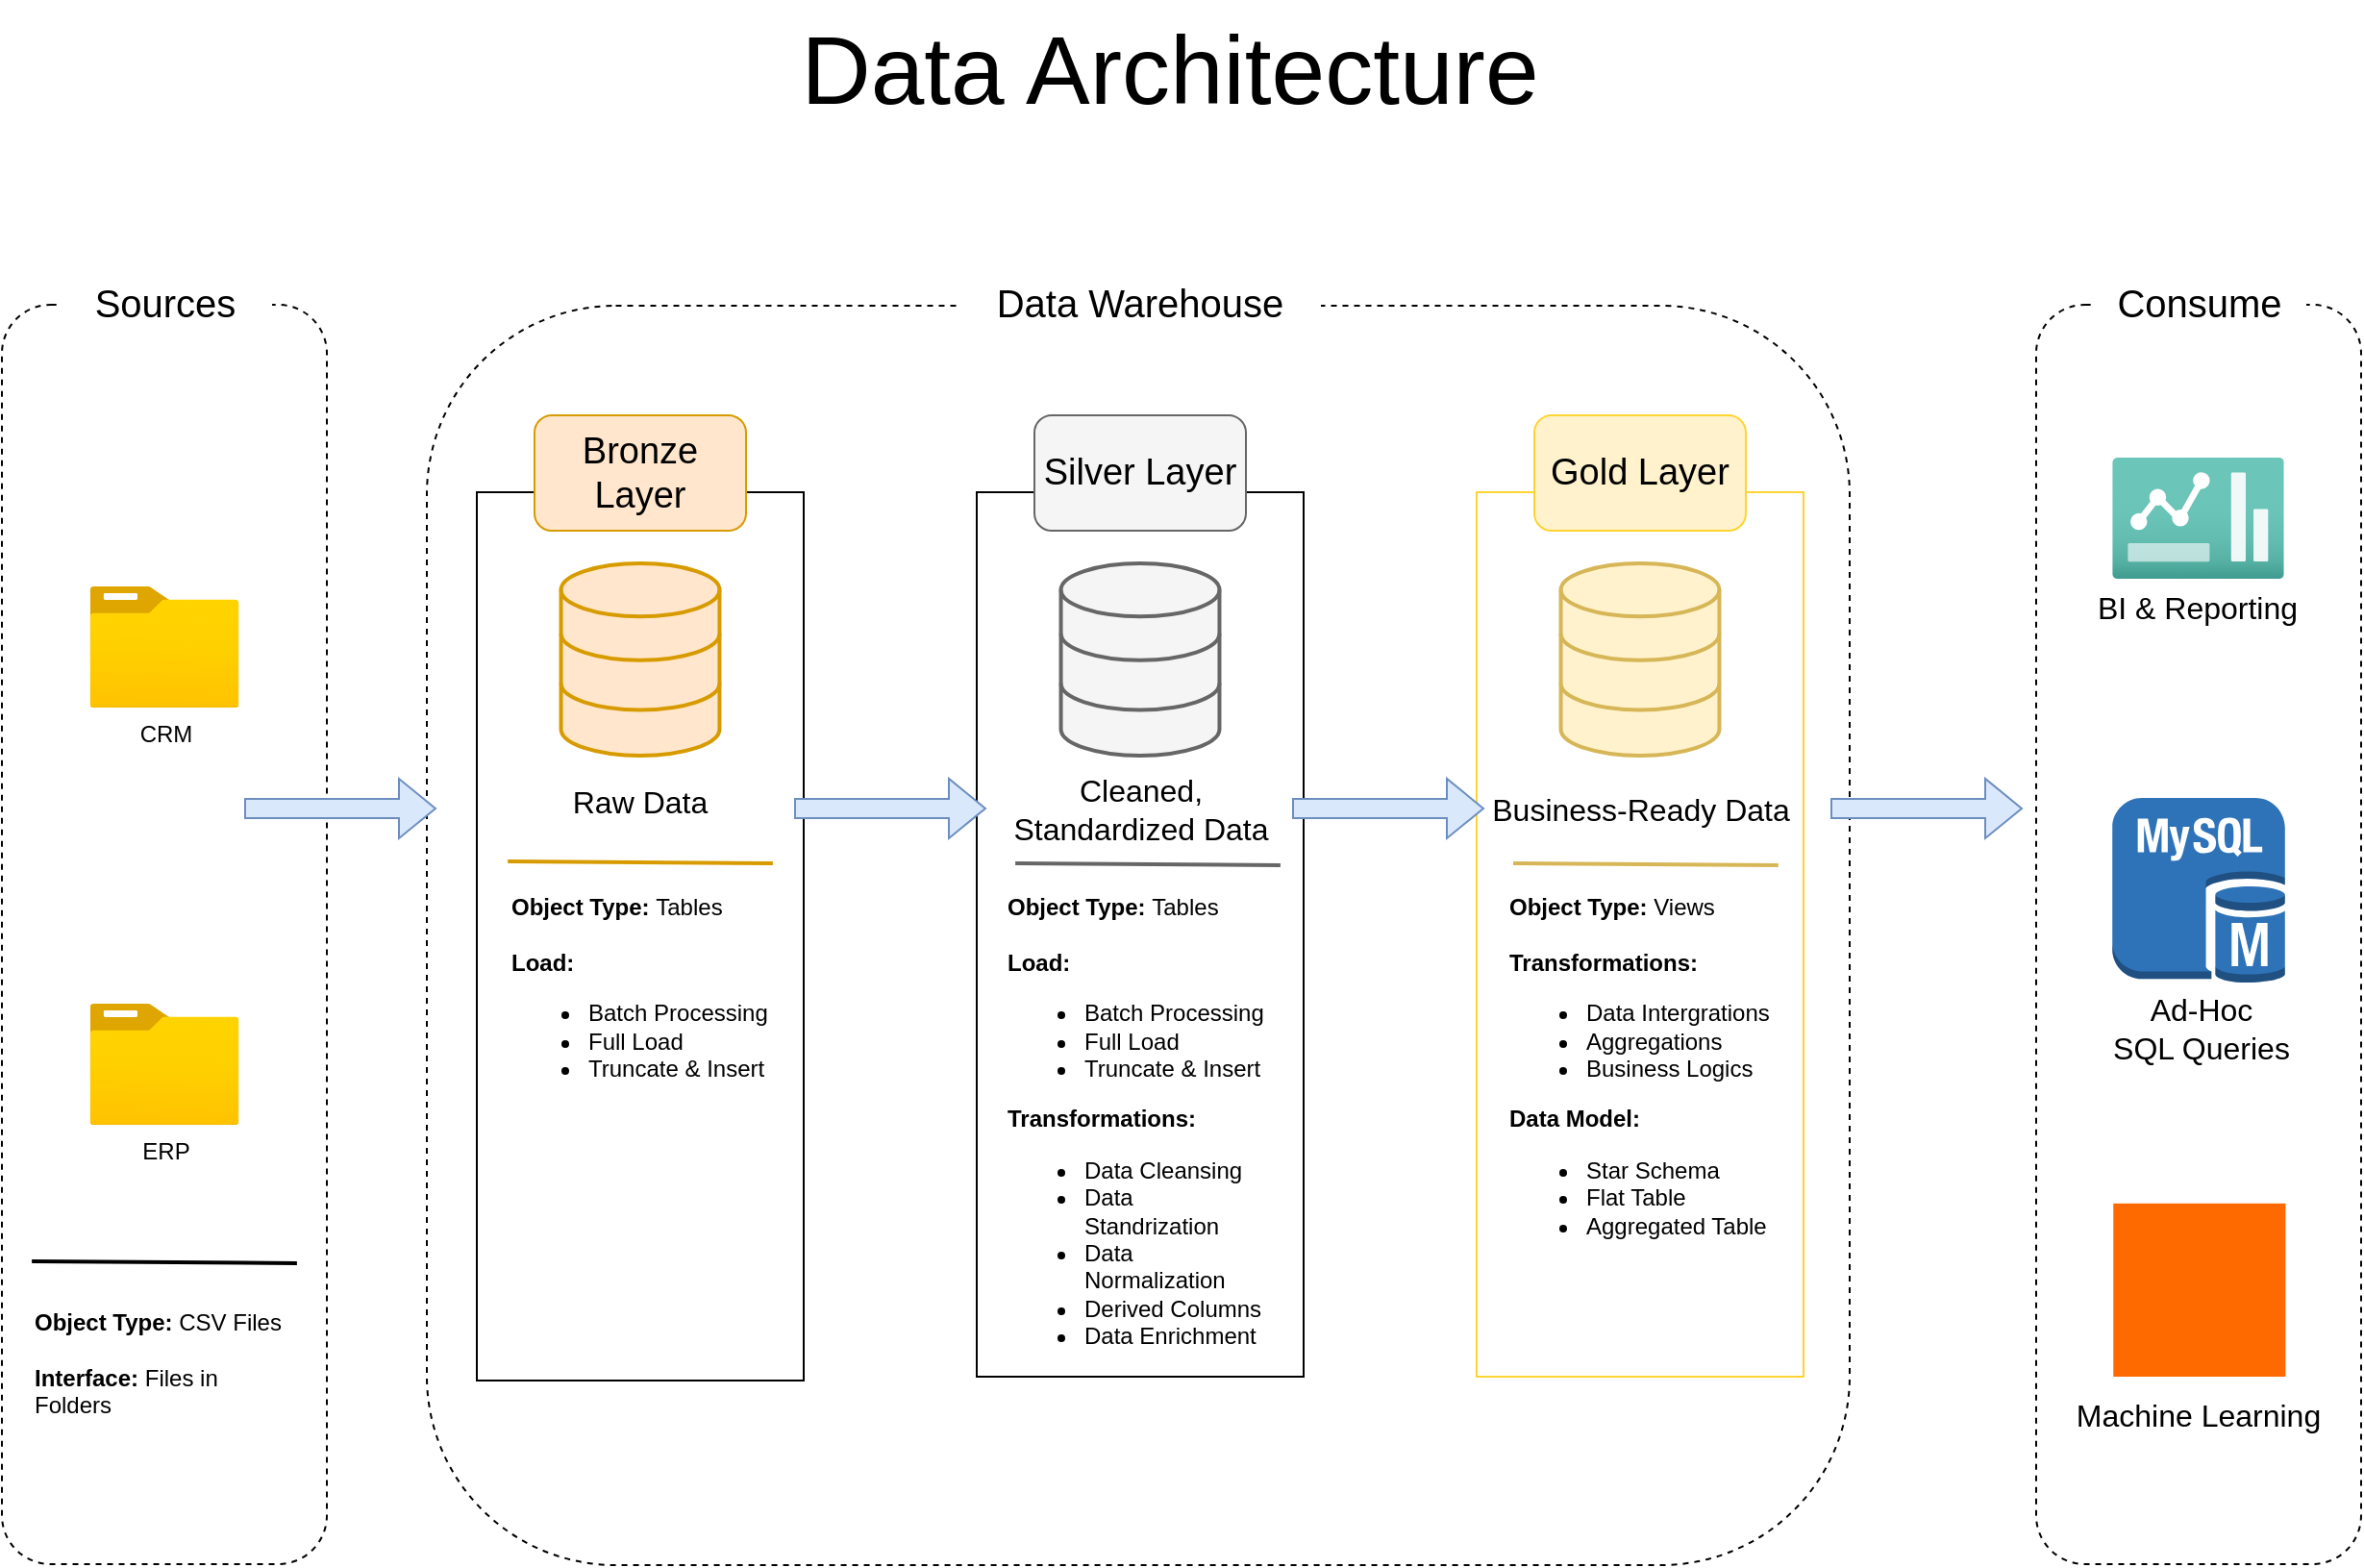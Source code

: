 <mxfile version="27.0.9">
  <diagram name="第 1 页" id="ovoSUwQzZ4GamYV0U1oE">
    <mxGraphModel dx="1851" dy="1413" grid="0" gridSize="10" guides="1" tooltips="1" connect="1" arrows="1" fold="1" page="1" pageScale="1" pageWidth="827" pageHeight="1169" math="0" shadow="0">
      <root>
        <mxCell id="0" />
        <mxCell id="1" parent="0" />
        <mxCell id="O1DWiaECIwjqGD8SOsaT-110" value="" style="rounded=1;whiteSpace=wrap;html=1;strokeColor=default;fillColor=none;dashed=1;" vertex="1" parent="1">
          <mxGeometry x="203" y="326.5" width="169" height="655" as="geometry" />
        </mxCell>
        <mxCell id="O1DWiaECIwjqGD8SOsaT-93" value="" style="rounded=1;whiteSpace=wrap;html=1;strokeColor=default;fillColor=none;dashed=1;" vertex="1" parent="1">
          <mxGeometry x="424" y="327" width="740" height="655" as="geometry" />
        </mxCell>
        <mxCell id="O1DWiaECIwjqGD8SOsaT-47" value="" style="rounded=0;whiteSpace=wrap;html=1;fillColor=none;fontColor=#000000;strokeWidth=1;" vertex="1" parent="1">
          <mxGeometry x="450" y="424" width="170" height="462" as="geometry" />
        </mxCell>
        <mxCell id="O1DWiaECIwjqGD8SOsaT-48" value="&lt;font style=&quot;font-size: 19px;&quot;&gt;Bronze Layer&lt;/font&gt;" style="rounded=1;whiteSpace=wrap;html=1;strokeColor=#d79b00;strokeWidth=1;fillColor=#ffe6cc;fontColor=#000000;" vertex="1" parent="1">
          <mxGeometry x="480" y="384" width="110" height="60" as="geometry" />
        </mxCell>
        <mxCell id="O1DWiaECIwjqGD8SOsaT-62" value="ERP" style="image;aspect=fixed;html=1;points=[];align=center;fontSize=12;image=img/lib/azure2/general/Folder_Blank.svg;fontColor=#000000;strokeWidth=1;" vertex="1" parent="1">
          <mxGeometry x="248.69" y="690" width="77.63" height="63" as="geometry" />
        </mxCell>
        <mxCell id="O1DWiaECIwjqGD8SOsaT-69" value="" style="rounded=0;whiteSpace=wrap;html=1;fillColor=none;fontColor=#000000;strokeWidth=1;" vertex="1" parent="1">
          <mxGeometry x="710" y="424" width="170" height="460" as="geometry" />
        </mxCell>
        <mxCell id="O1DWiaECIwjqGD8SOsaT-70" value="&lt;font style=&quot;font-size: 19px;&quot;&gt;Silver Layer&lt;/font&gt;" style="rounded=1;whiteSpace=wrap;html=1;strokeColor=#666666;strokeWidth=1;fillColor=#f5f5f5;fontColor=#000000;" vertex="1" parent="1">
          <mxGeometry x="740" y="384" width="110" height="60" as="geometry" />
        </mxCell>
        <mxCell id="O1DWiaECIwjqGD8SOsaT-82" value="" style="rounded=0;whiteSpace=wrap;html=1;fillColor=none;fontColor=#000000;strokeWidth=1;strokeColor=light-dark(#FDD432,#261D00);" vertex="1" parent="1">
          <mxGeometry x="970" y="424" width="170" height="460" as="geometry" />
        </mxCell>
        <mxCell id="O1DWiaECIwjqGD8SOsaT-83" value="&lt;font style=&quot;font-size: 19px;&quot;&gt;Gold Layer&lt;/font&gt;" style="rounded=1;whiteSpace=wrap;html=1;strokeColor=light-dark(#FDD432,#261D00);strokeWidth=1;fillColor=#fff2cc;" vertex="1" parent="1">
          <mxGeometry x="1000" y="384" width="110" height="60" as="geometry" />
        </mxCell>
        <mxCell id="O1DWiaECIwjqGD8SOsaT-88" value="&lt;font style=&quot;font-size: 50px;&quot;&gt;Data Architecture&lt;/font&gt;" style="text;html=1;align=center;verticalAlign=middle;resizable=0;points=[];autosize=1;strokeColor=none;fillColor=none;" vertex="1" parent="1">
          <mxGeometry x="609" y="168" width="402" height="72" as="geometry" />
        </mxCell>
        <mxCell id="O1DWiaECIwjqGD8SOsaT-91" value="" style="shape=flexArrow;endArrow=classic;html=1;rounded=0;entryX=0;entryY=0.5;entryDx=0;entryDy=0;fillColor=#dae8fc;strokeColor=#6c8ebf;" edge="1" parent="1">
          <mxGeometry width="50" height="50" relative="1" as="geometry">
            <mxPoint x="329" y="588.5" as="sourcePoint" />
            <mxPoint x="429" y="588.5" as="targetPoint" />
          </mxGeometry>
        </mxCell>
        <mxCell id="O1DWiaECIwjqGD8SOsaT-94" value="" style="html=1;verticalLabelPosition=bottom;align=center;labelBackgroundColor=#ffffff;verticalAlign=top;strokeWidth=2;strokeColor=#d79b00;shadow=0;dashed=0;shape=mxgraph.ios7.icons.data;fillColor=#ffe6cc;" vertex="1" parent="1">
          <mxGeometry x="493.77" y="461" width="82.47" height="100" as="geometry" />
        </mxCell>
        <mxCell id="O1DWiaECIwjqGD8SOsaT-95" value="" style="html=1;verticalLabelPosition=bottom;align=center;labelBackgroundColor=#ffffff;verticalAlign=top;strokeWidth=2;strokeColor=#666666;shadow=0;dashed=0;shape=mxgraph.ios7.icons.data;fillColor=#f5f5f5;fontColor=#333333;" vertex="1" parent="1">
          <mxGeometry x="753.77" y="461" width="82.47" height="100" as="geometry" />
        </mxCell>
        <mxCell id="O1DWiaECIwjqGD8SOsaT-96" value="" style="html=1;verticalLabelPosition=bottom;align=center;labelBackgroundColor=#ffffff;verticalAlign=top;strokeWidth=2;strokeColor=#d6b656;shadow=0;dashed=0;shape=mxgraph.ios7.icons.data;fillColor=#fff2cc;" vertex="1" parent="1">
          <mxGeometry x="1013.77" y="461" width="82.47" height="100" as="geometry" />
        </mxCell>
        <mxCell id="O1DWiaECIwjqGD8SOsaT-97" value="&lt;font style=&quot;font-size: 20px;&quot;&gt;Data Warehouse&lt;/font&gt;" style="rounded=0;whiteSpace=wrap;html=1;strokeColor=none;" vertex="1" parent="1">
          <mxGeometry x="701" y="295" width="188" height="60" as="geometry" />
        </mxCell>
        <mxCell id="O1DWiaECIwjqGD8SOsaT-98" value="&lt;font style=&quot;font-size: 16px;&quot;&gt;Raw Data&lt;/font&gt;" style="text;html=1;align=center;verticalAlign=middle;whiteSpace=wrap;rounded=0;" vertex="1" parent="1">
          <mxGeometry x="491" y="570" width="88" height="30" as="geometry" />
        </mxCell>
        <mxCell id="O1DWiaECIwjqGD8SOsaT-100" value="&lt;span style=&quot;font-size: 16px;&quot;&gt;Cleaned, Standardized Data&lt;/span&gt;" style="text;html=1;align=center;verticalAlign=middle;whiteSpace=wrap;rounded=0;" vertex="1" parent="1">
          <mxGeometry x="721.5" y="574" width="147" height="30" as="geometry" />
        </mxCell>
        <mxCell id="O1DWiaECIwjqGD8SOsaT-101" value="&lt;span style=&quot;font-size: 16px;&quot;&gt;Business-Ready Data&lt;/span&gt;" style="text;html=1;align=center;verticalAlign=middle;whiteSpace=wrap;rounded=0;" vertex="1" parent="1">
          <mxGeometry x="971.75" y="574" width="166.5" height="30" as="geometry" />
        </mxCell>
        <mxCell id="O1DWiaECIwjqGD8SOsaT-102" value="" style="endArrow=none;html=1;rounded=0;exitX=0.124;exitY=0.588;exitDx=0;exitDy=0;exitPerimeter=0;entryX=0.935;entryY=0.591;entryDx=0;entryDy=0;entryPerimeter=0;fillColor=#ffe6cc;strokeColor=#d79b00;strokeWidth=2;" edge="1" parent="1">
          <mxGeometry width="50" height="50" relative="1" as="geometry">
            <mxPoint x="466.07" y="616" as="sourcePoint" />
            <mxPoint x="603.94" y="616.99" as="targetPoint" />
          </mxGeometry>
        </mxCell>
        <mxCell id="O1DWiaECIwjqGD8SOsaT-103" value="" style="endArrow=none;html=1;rounded=0;exitX=0.124;exitY=0.588;exitDx=0;exitDy=0;exitPerimeter=0;entryX=0.935;entryY=0.591;entryDx=0;entryDy=0;entryPerimeter=0;fillColor=#f5f5f5;strokeColor=#666666;strokeWidth=2;" edge="1" parent="1">
          <mxGeometry width="50" height="50" relative="1" as="geometry">
            <mxPoint x="730.06" y="617" as="sourcePoint" />
            <mxPoint x="867.93" y="617.99" as="targetPoint" />
          </mxGeometry>
        </mxCell>
        <mxCell id="O1DWiaECIwjqGD8SOsaT-104" value="" style="endArrow=none;html=1;rounded=0;exitX=0.124;exitY=0.588;exitDx=0;exitDy=0;exitPerimeter=0;entryX=0.935;entryY=0.591;entryDx=0;entryDy=0;entryPerimeter=0;fillColor=#fff2cc;strokeColor=#d6b656;strokeWidth=2;" edge="1" parent="1">
          <mxGeometry width="50" height="50" relative="1" as="geometry">
            <mxPoint x="989" y="617" as="sourcePoint" />
            <mxPoint x="1126.87" y="617.99" as="targetPoint" />
          </mxGeometry>
        </mxCell>
        <mxCell id="O1DWiaECIwjqGD8SOsaT-105" value="&lt;font&gt;&lt;b style=&quot;&quot;&gt;Object Type: &lt;/b&gt;Tables&lt;/font&gt;&lt;div&gt;&lt;font&gt;&lt;b style=&quot;&quot;&gt;&lt;br&gt;&lt;/b&gt;&lt;/font&gt;&lt;/div&gt;&lt;div&gt;&lt;font&gt;&lt;b style=&quot;&quot;&gt;Load:&lt;/b&gt;&lt;/font&gt;&lt;/div&gt;&lt;div&gt;&lt;ul&gt;&lt;li&gt;&lt;span style=&quot;background-color: transparent; color: light-dark(rgb(0, 0, 0), rgb(255, 255, 255));&quot;&gt;Batch Processing&lt;/span&gt;&lt;/li&gt;&lt;li&gt;&lt;span style=&quot;background-color: transparent; color: light-dark(rgb(0, 0, 0), rgb(255, 255, 255));&quot;&gt;Full Load&lt;/span&gt;&lt;/li&gt;&lt;li&gt;&lt;span style=&quot;background-color: transparent; color: light-dark(rgb(0, 0, 0), rgb(255, 255, 255));&quot;&gt;Truncate &amp;amp; Insert&lt;/span&gt;&lt;/li&gt;&lt;/ul&gt;&lt;/div&gt;" style="text;html=1;align=left;verticalAlign=top;whiteSpace=wrap;rounded=0;" vertex="1" parent="1">
          <mxGeometry x="466" y="626" width="140" height="119" as="geometry" />
        </mxCell>
        <mxCell id="O1DWiaECIwjqGD8SOsaT-107" value="&lt;font&gt;&lt;b style=&quot;&quot;&gt;Object Type: &lt;/b&gt;Tables&lt;/font&gt;&lt;div&gt;&lt;font&gt;&lt;b style=&quot;&quot;&gt;&lt;br&gt;&lt;/b&gt;&lt;/font&gt;&lt;/div&gt;&lt;div&gt;&lt;font&gt;&lt;b style=&quot;&quot;&gt;Load:&lt;/b&gt;&lt;/font&gt;&lt;/div&gt;&lt;div&gt;&lt;ul&gt;&lt;li&gt;&lt;span style=&quot;background-color: transparent; color: light-dark(rgb(0, 0, 0), rgb(255, 255, 255));&quot;&gt;Batch Processing&lt;/span&gt;&lt;/li&gt;&lt;li&gt;&lt;span style=&quot;background-color: transparent; color: light-dark(rgb(0, 0, 0), rgb(255, 255, 255));&quot;&gt;Full Load&lt;/span&gt;&lt;/li&gt;&lt;li&gt;&lt;span style=&quot;background-color: transparent; color: light-dark(rgb(0, 0, 0), rgb(255, 255, 255));&quot;&gt;Truncate &amp;amp; Insert&lt;/span&gt;&lt;/li&gt;&lt;/ul&gt;&lt;div&gt;&lt;b&gt;Transformations:&lt;/b&gt;&lt;/div&gt;&lt;/div&gt;&lt;div&gt;&lt;ul&gt;&lt;li&gt;Data Cleansing&lt;/li&gt;&lt;li&gt;Data Standrization&lt;/li&gt;&lt;li&gt;Data Normalization&lt;/li&gt;&lt;li&gt;Derived Columns&lt;/li&gt;&lt;li&gt;Data Enrichment&lt;/li&gt;&lt;/ul&gt;&lt;/div&gt;" style="text;html=1;align=left;verticalAlign=top;whiteSpace=wrap;rounded=0;labelPosition=center;verticalLabelPosition=middle;" vertex="1" parent="1">
          <mxGeometry x="724" y="626" width="140" height="248" as="geometry" />
        </mxCell>
        <mxCell id="O1DWiaECIwjqGD8SOsaT-108" value="&lt;font&gt;&lt;b style=&quot;&quot;&gt;Object Type: &lt;/b&gt;Views&lt;/font&gt;&lt;div&gt;&lt;br&gt;&lt;/div&gt;&lt;div&gt;&lt;div&gt;&lt;b&gt;Transformations:&lt;/b&gt;&lt;/div&gt;&lt;/div&gt;&lt;div&gt;&lt;ul&gt;&lt;li&gt;Data Intergrations&lt;/li&gt;&lt;li&gt;Aggregations&lt;/li&gt;&lt;li&gt;Business Logics&lt;/li&gt;&lt;/ul&gt;&lt;/div&gt;&lt;div&gt;&lt;b&gt;Data Model:&lt;/b&gt;&lt;/div&gt;&lt;div&gt;&lt;ul&gt;&lt;li&gt;Star Schema&lt;/li&gt;&lt;li&gt;Flat Table&lt;/li&gt;&lt;li&gt;Aggregated Table&lt;/li&gt;&lt;/ul&gt;&lt;/div&gt;" style="text;html=1;align=left;verticalAlign=top;whiteSpace=wrap;rounded=0;labelPosition=center;verticalLabelPosition=middle;" vertex="1" parent="1">
          <mxGeometry x="985" y="626" width="140" height="248" as="geometry" />
        </mxCell>
        <mxCell id="O1DWiaECIwjqGD8SOsaT-111" value="CRM" style="image;aspect=fixed;html=1;points=[];align=center;fontSize=12;image=img/lib/azure2/general/Folder_Blank.svg;fontColor=#000000;strokeWidth=1;" vertex="1" parent="1">
          <mxGeometry x="248.69" y="473" width="77.63" height="63" as="geometry" />
        </mxCell>
        <mxCell id="O1DWiaECIwjqGD8SOsaT-113" value="&lt;font style=&quot;font-size: 20px;&quot;&gt;Sources&lt;/font&gt;" style="rounded=0;whiteSpace=wrap;html=1;strokeColor=none;" vertex="1" parent="1">
          <mxGeometry x="231.51" y="295" width="112" height="60" as="geometry" />
        </mxCell>
        <mxCell id="O1DWiaECIwjqGD8SOsaT-114" value="" style="shape=flexArrow;endArrow=classic;html=1;rounded=0;entryX=0;entryY=0.5;entryDx=0;entryDy=0;fillColor=#dae8fc;strokeColor=#6c8ebf;" edge="1" parent="1">
          <mxGeometry width="50" height="50" relative="1" as="geometry">
            <mxPoint x="615" y="588.47" as="sourcePoint" />
            <mxPoint x="715" y="588.47" as="targetPoint" />
          </mxGeometry>
        </mxCell>
        <mxCell id="O1DWiaECIwjqGD8SOsaT-115" value="" style="shape=flexArrow;endArrow=classic;html=1;rounded=0;entryX=0;entryY=0.5;entryDx=0;entryDy=0;fillColor=#dae8fc;strokeColor=#6c8ebf;" edge="1" parent="1">
          <mxGeometry width="50" height="50" relative="1" as="geometry">
            <mxPoint x="874" y="588.47" as="sourcePoint" />
            <mxPoint x="974" y="588.47" as="targetPoint" />
          </mxGeometry>
        </mxCell>
        <mxCell id="O1DWiaECIwjqGD8SOsaT-116" value="" style="shape=flexArrow;endArrow=classic;html=1;rounded=0;entryX=0;entryY=0.5;entryDx=0;entryDy=0;fillColor=#dae8fc;strokeColor=#6c8ebf;" edge="1" parent="1">
          <mxGeometry width="50" height="50" relative="1" as="geometry">
            <mxPoint x="1154" y="588.47" as="sourcePoint" />
            <mxPoint x="1254" y="588.47" as="targetPoint" />
          </mxGeometry>
        </mxCell>
        <mxCell id="O1DWiaECIwjqGD8SOsaT-117" value="" style="rounded=1;whiteSpace=wrap;html=1;strokeColor=default;fillColor=none;dashed=1;" vertex="1" parent="1">
          <mxGeometry x="1261" y="326.5" width="169" height="655" as="geometry" />
        </mxCell>
        <mxCell id="O1DWiaECIwjqGD8SOsaT-118" value="&lt;font style=&quot;font-size: 20px;&quot;&gt;Consume&lt;/font&gt;" style="rounded=0;whiteSpace=wrap;html=1;strokeColor=none;" vertex="1" parent="1">
          <mxGeometry x="1289.51" y="295" width="112" height="60" as="geometry" />
        </mxCell>
        <mxCell id="O1DWiaECIwjqGD8SOsaT-119" value="" style="points=[];aspect=fixed;html=1;align=center;shadow=0;dashed=0;fillColor=#FF6A00;strokeColor=none;shape=mxgraph.alibaba_cloud.machine_learning;" vertex="1" parent="1">
          <mxGeometry x="1301.14" y="793.9" width="89.56" height="90.1" as="geometry" />
        </mxCell>
        <mxCell id="O1DWiaECIwjqGD8SOsaT-121" value="" style="image;aspect=fixed;html=1;points=[];align=center;fontSize=12;image=img/lib/azure2/general/Dashboard2.svg;" vertex="1" parent="1">
          <mxGeometry x="1300.62" y="406" width="89.25" height="63" as="geometry" />
        </mxCell>
        <mxCell id="O1DWiaECIwjqGD8SOsaT-122" value="" style="outlineConnect=0;dashed=0;verticalLabelPosition=bottom;verticalAlign=top;align=center;html=1;shape=mxgraph.aws3.mysql_db_instance;fillColor=#2E73B8;gradientColor=none;" vertex="1" parent="1">
          <mxGeometry x="1300.62" y="583" width="89.77" height="96.5" as="geometry" />
        </mxCell>
        <mxCell id="O1DWiaECIwjqGD8SOsaT-123" value="&lt;font style=&quot;font-size: 16px;&quot;&gt;BI &amp;amp; Reporting&lt;/font&gt;" style="text;html=1;align=center;verticalAlign=middle;whiteSpace=wrap;rounded=0;" vertex="1" parent="1">
          <mxGeometry x="1289.51" y="469" width="109.63" height="30" as="geometry" />
        </mxCell>
        <mxCell id="O1DWiaECIwjqGD8SOsaT-124" value="&lt;font style=&quot;font-size: 16px;&quot;&gt;Ad-Hoc&lt;/font&gt;&lt;div&gt;&lt;font style=&quot;font-size: 16px;&quot;&gt;SQL Queries&lt;/font&gt;&lt;/div&gt;" style="text;html=1;align=center;verticalAlign=middle;whiteSpace=wrap;rounded=0;" vertex="1" parent="1">
          <mxGeometry x="1291.88" y="688" width="109.63" height="30" as="geometry" />
        </mxCell>
        <mxCell id="O1DWiaECIwjqGD8SOsaT-125" value="&lt;font style=&quot;font-size: 16px;&quot;&gt;Machine Learning&lt;/font&gt;" style="text;html=1;align=center;verticalAlign=middle;whiteSpace=wrap;rounded=0;" vertex="1" parent="1">
          <mxGeometry x="1272.85" y="889" width="145.31" height="30" as="geometry" />
        </mxCell>
        <mxCell id="O1DWiaECIwjqGD8SOsaT-126" value="" style="endArrow=none;html=1;rounded=0;exitX=0.124;exitY=0.588;exitDx=0;exitDy=0;exitPerimeter=0;entryX=0.935;entryY=0.591;entryDx=0;entryDy=0;entryPerimeter=0;fillColor=#ffe6cc;strokeColor=#000000;strokeWidth=2;" edge="1" parent="1">
          <mxGeometry width="50" height="50" relative="1" as="geometry">
            <mxPoint x="218.56" y="824" as="sourcePoint" />
            <mxPoint x="356.43" y="824.99" as="targetPoint" />
          </mxGeometry>
        </mxCell>
        <mxCell id="O1DWiaECIwjqGD8SOsaT-127" value="&lt;font&gt;&lt;b style=&quot;&quot;&gt;Object Type: &lt;/b&gt;CSV Files&lt;/font&gt;&lt;div&gt;&lt;b style=&quot;background-color: transparent; color: light-dark(rgb(0, 0, 0), rgb(255, 255, 255));&quot;&gt;&lt;br&gt;&lt;/b&gt;&lt;/div&gt;&lt;div&gt;&lt;b style=&quot;background-color: transparent; color: light-dark(rgb(0, 0, 0), rgb(255, 255, 255));&quot;&gt;Interface: &lt;/b&gt;&lt;span style=&quot;background-color: transparent; color: light-dark(rgb(0, 0, 0), rgb(255, 255, 255));&quot;&gt;Files in Folders&lt;/span&gt;&lt;/div&gt;" style="text;html=1;align=left;verticalAlign=top;whiteSpace=wrap;rounded=0;" vertex="1" parent="1">
          <mxGeometry x="217.51" y="842" width="140" height="119" as="geometry" />
        </mxCell>
      </root>
    </mxGraphModel>
  </diagram>
</mxfile>

